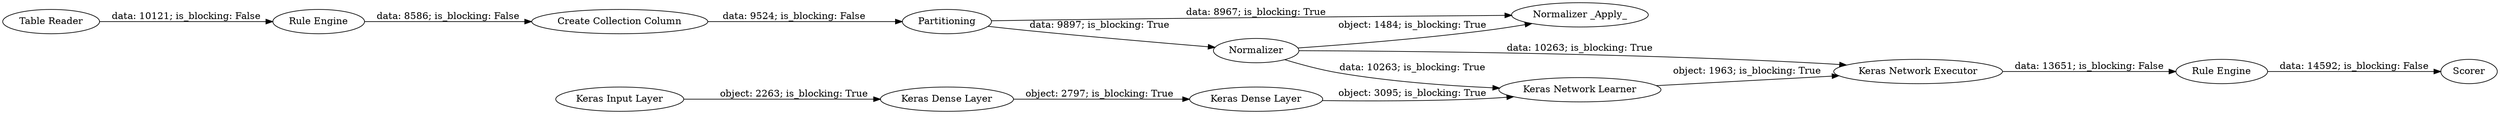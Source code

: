 digraph {
	"-6985531565877745416_37" [label="Keras Dense Layer"]
	"1560787982261577850_45" [label="Rule Engine"]
	"1560787982261577850_35" [label=Partitioning]
	"-6985531565877745416_53" [label="Rule Engine"]
	"-6985531565877745416_34" [label="Keras Network Executor"]
	"-6985531565877745416_56" [label=Scorer]
	"-6985531565877745416_36" [label="Keras Dense Layer"]
	"-6985531565877745416_32" [label="Keras Network Learner"]
	"-6985531565877745416_42" [label="Keras Input Layer"]
	"1560787982261577850_33" [label="Normalizer _Apply_"]
	"1560787982261577850_46" [label="Create Collection Column"]
	"-6985531565877745416_55" [label="Table Reader"]
	"1560787982261577850_40" [label=Normalizer]
	"-6985531565877745416_36" -> "-6985531565877745416_37" [label="object: 2797; is_blocking: True"]
	"-6985531565877745416_53" -> "-6985531565877745416_56" [label="data: 14592; is_blocking: False"]
	"1560787982261577850_46" -> "1560787982261577850_35" [label="data: 9524; is_blocking: False"]
	"1560787982261577850_35" -> "1560787982261577850_33" [label="data: 8967; is_blocking: True"]
	"1560787982261577850_40" -> "-6985531565877745416_34" [label="data: 10263; is_blocking: True"]
	"1560787982261577850_45" -> "1560787982261577850_46" [label="data: 8586; is_blocking: False"]
	"1560787982261577850_35" -> "1560787982261577850_40" [label="data: 9897; is_blocking: True"]
	"-6985531565877745416_32" -> "-6985531565877745416_34" [label="object: 1963; is_blocking: True"]
	"1560787982261577850_40" -> "1560787982261577850_33" [label="object: 1484; is_blocking: True"]
	"-6985531565877745416_37" -> "-6985531565877745416_32" [label="object: 3095; is_blocking: True"]
	"-6985531565877745416_42" -> "-6985531565877745416_36" [label="object: 2263; is_blocking: True"]
	"1560787982261577850_40" -> "-6985531565877745416_32" [label="data: 10263; is_blocking: True"]
	"-6985531565877745416_34" -> "-6985531565877745416_53" [label="data: 13651; is_blocking: False"]
	"-6985531565877745416_55" -> "1560787982261577850_45" [label="data: 10121; is_blocking: False"]
	rankdir=LR
}
